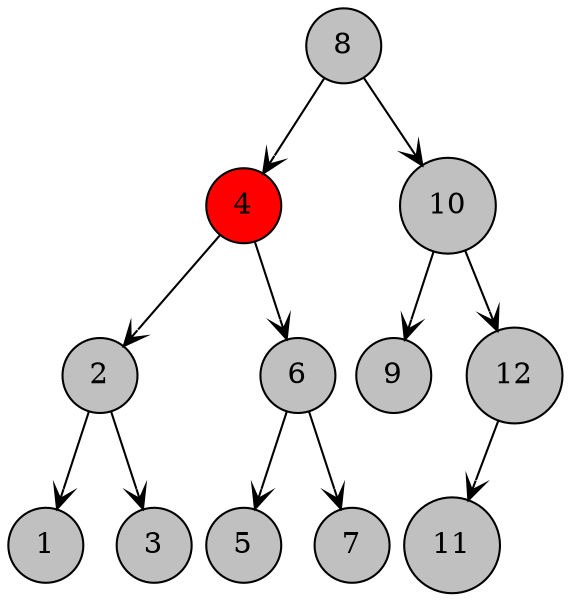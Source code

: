 digraph G {
    graph [nodesep=0.1]
    node [shape=circle style="filled" fillcolor="gray" labelcolor="white"]
    edge [arrowhead=vee]
    8 [group=8]
    4 [group=4 style="filled" fillcolor="red"]
    8 -> 4
    2 [group=2]
    4 -> 2
    2 -> 1
    _2 [group=2, label="", width=0, style=invis]
    2 -> _2 [style=invis]
    2 -> 3
    _4 [group=4, label="", width=0, style=invis]
    4 -> _4 [style=invis]
    6 [group=6]
    4 -> 6
    6 -> 5
    _6 [group=6, label="", width=0, style=invis]
    6 -> _6 [style=invis]
    6 -> 7
    _8 [group=8, label="", width=0, style=invis]
    8 -> _8 [style=invis]
    10 [group=10]
    8 -> 10
    10 -> 9
    _10 [group=10, label="", width=0, style=invis]
    10 -> _10 [style=invis]
    12 [group=12]
    10 -> 12
    12 -> 11
    _12 [group=12, label="", width=0, style=invis]
    12 -> _12 [style=invis]
}
